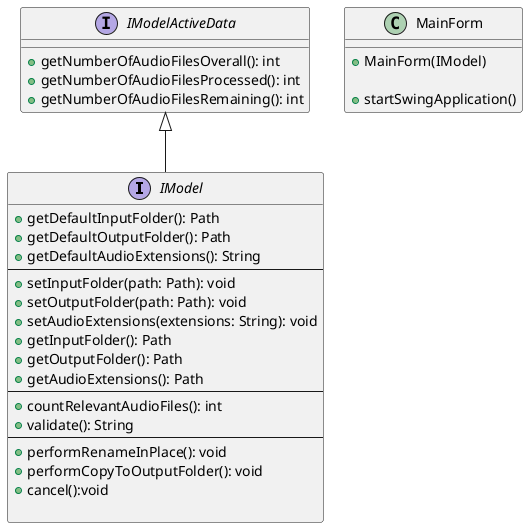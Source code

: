 @startuml

interface IModel extends IModelActiveData {
    +getDefaultInputFolder(): Path
    +getDefaultOutputFolder(): Path
    +getDefaultAudioExtensions(): String
    --
    +setInputFolder(path: Path): void
    +setOutputFolder(path: Path): void
    +setAudioExtensions(extensions: String): void
    +getInputFolder(): Path
    +getOutputFolder(): Path
    +getAudioExtensions(): Path
    --
    +countRelevantAudioFiles(): int
    +validate(): String
    --
    +performRenameInPlace(): void
    +performCopyToOutputFolder(): void
    +cancel():void

}

interface IModelActiveData {
    +getNumberOfAudioFilesOverall(): int
    +getNumberOfAudioFilesProcessed(): int
    +getNumberOfAudioFilesRemaining(): int
}




/'
First idea to use observer pattern. One processed audio file equals one update call
to all observers ... using swingutils.invokelater and add ModelData...
I thing this would potentially slower the program performance.
Better to use polling from UI to extract current status of app every like 1s

interface ModelObserver {
    +update()
}

interface ModelObservable {
    +addObserver(ModelObserver): void
    +removeObserver(ModelObserver): void
}'/

class MainForm {
    +MainForm(IModel)

    +startSwingApplication()
}

@enduml
